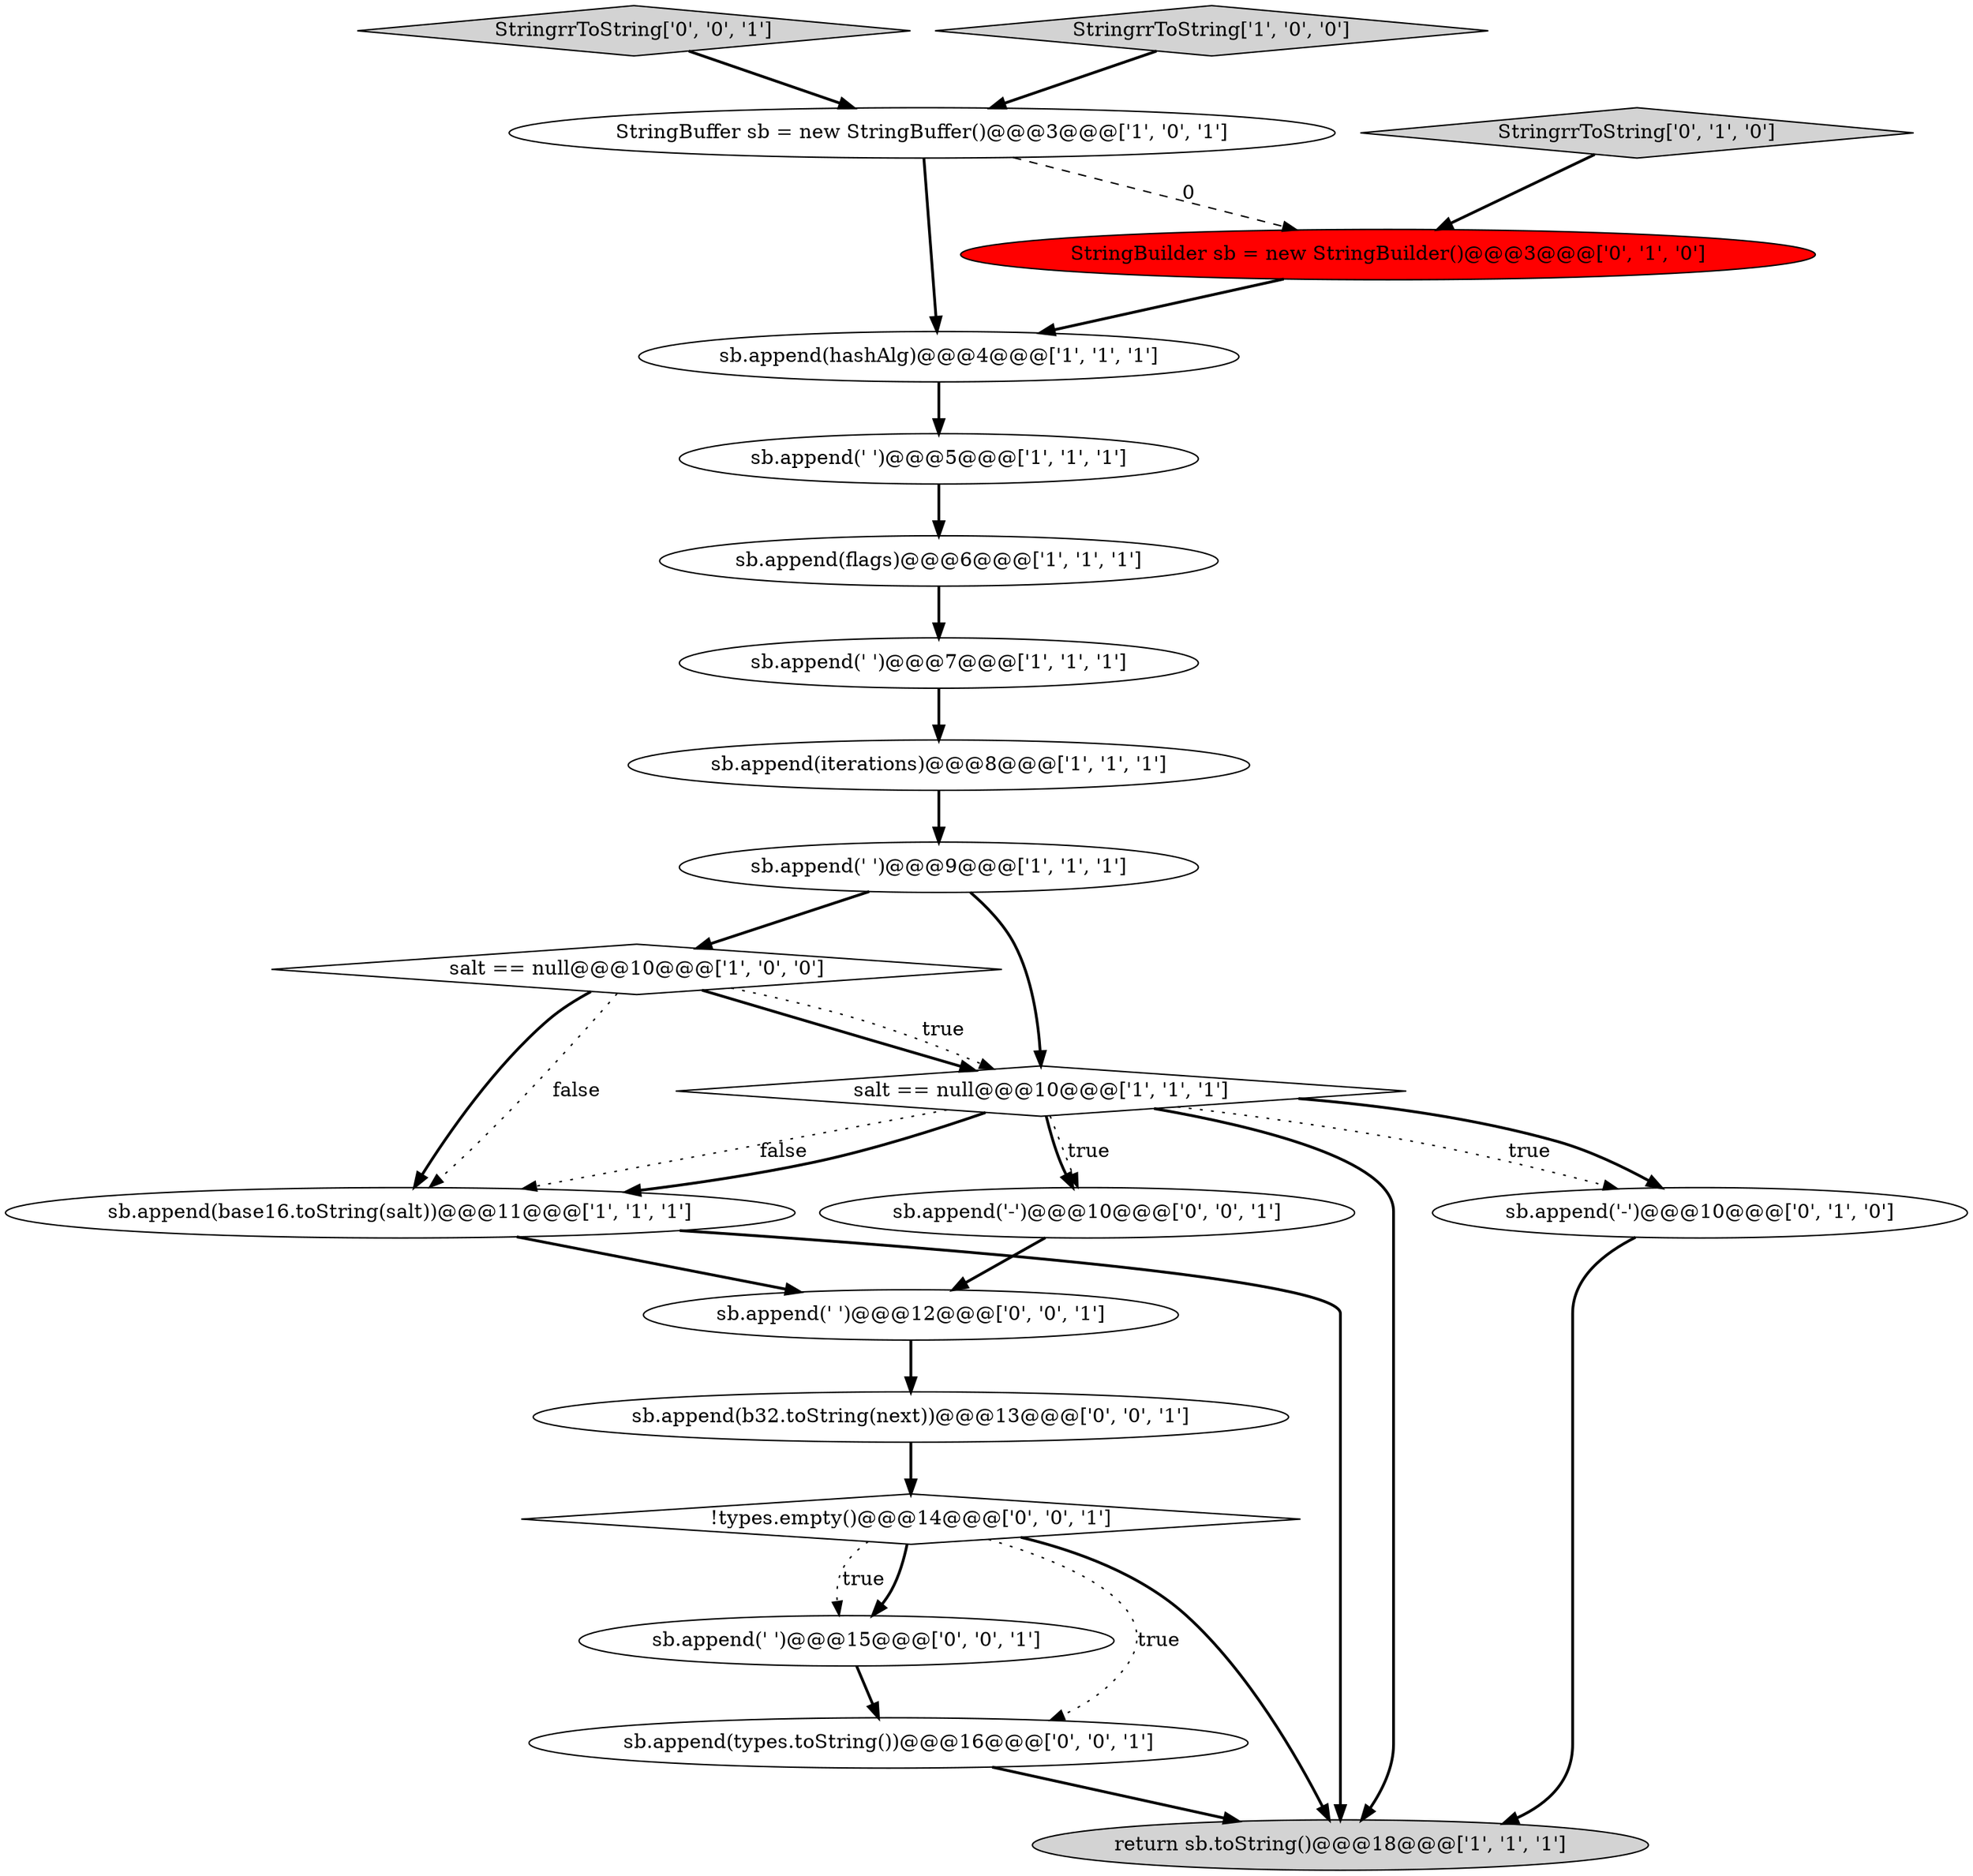 digraph {
5 [style = filled, label = "sb.append(' ')@@@7@@@['1', '1', '1']", fillcolor = white, shape = ellipse image = "AAA0AAABBB1BBB"];
10 [style = filled, label = "StringBuffer sb = new StringBuffer()@@@3@@@['1', '0', '1']", fillcolor = white, shape = ellipse image = "AAA0AAABBB1BBB"];
18 [style = filled, label = "StringrrToString['0', '0', '1']", fillcolor = lightgray, shape = diamond image = "AAA0AAABBB3BBB"];
8 [style = filled, label = "StringrrToString['1', '0', '0']", fillcolor = lightgray, shape = diamond image = "AAA0AAABBB1BBB"];
0 [style = filled, label = "sb.append(base16.toString(salt))@@@11@@@['1', '1', '1']", fillcolor = white, shape = ellipse image = "AAA0AAABBB1BBB"];
19 [style = filled, label = "sb.append(' ')@@@15@@@['0', '0', '1']", fillcolor = white, shape = ellipse image = "AAA0AAABBB3BBB"];
20 [style = filled, label = "sb.append(types.toString())@@@16@@@['0', '0', '1']", fillcolor = white, shape = ellipse image = "AAA0AAABBB3BBB"];
1 [style = filled, label = "salt == null@@@10@@@['1', '0', '0']", fillcolor = white, shape = diamond image = "AAA0AAABBB1BBB"];
4 [style = filled, label = "sb.append(hashAlg)@@@4@@@['1', '1', '1']", fillcolor = white, shape = ellipse image = "AAA0AAABBB1BBB"];
3 [style = filled, label = "return sb.toString()@@@18@@@['1', '1', '1']", fillcolor = lightgray, shape = ellipse image = "AAA0AAABBB1BBB"];
11 [style = filled, label = "sb.append(flags)@@@6@@@['1', '1', '1']", fillcolor = white, shape = ellipse image = "AAA0AAABBB1BBB"];
6 [style = filled, label = "salt == null@@@10@@@['1', '1', '1']", fillcolor = white, shape = diamond image = "AAA0AAABBB1BBB"];
13 [style = filled, label = "sb.append('-')@@@10@@@['0', '1', '0']", fillcolor = white, shape = ellipse image = "AAA0AAABBB2BBB"];
7 [style = filled, label = "sb.append(iterations)@@@8@@@['1', '1', '1']", fillcolor = white, shape = ellipse image = "AAA0AAABBB1BBB"];
9 [style = filled, label = "sb.append(' ')@@@5@@@['1', '1', '1']", fillcolor = white, shape = ellipse image = "AAA0AAABBB1BBB"];
12 [style = filled, label = "StringBuilder sb = new StringBuilder()@@@3@@@['0', '1', '0']", fillcolor = red, shape = ellipse image = "AAA1AAABBB2BBB"];
2 [style = filled, label = "sb.append(' ')@@@9@@@['1', '1', '1']", fillcolor = white, shape = ellipse image = "AAA0AAABBB1BBB"];
14 [style = filled, label = "StringrrToString['0', '1', '0']", fillcolor = lightgray, shape = diamond image = "AAA0AAABBB2BBB"];
16 [style = filled, label = "sb.append('-')@@@10@@@['0', '0', '1']", fillcolor = white, shape = ellipse image = "AAA0AAABBB3BBB"];
15 [style = filled, label = "!types.empty()@@@14@@@['0', '0', '1']", fillcolor = white, shape = diamond image = "AAA0AAABBB3BBB"];
17 [style = filled, label = "sb.append(' ')@@@12@@@['0', '0', '1']", fillcolor = white, shape = ellipse image = "AAA0AAABBB3BBB"];
21 [style = filled, label = "sb.append(b32.toString(next))@@@13@@@['0', '0', '1']", fillcolor = white, shape = ellipse image = "AAA0AAABBB3BBB"];
0->3 [style = bold, label=""];
4->9 [style = bold, label=""];
6->3 [style = bold, label=""];
8->10 [style = bold, label=""];
6->0 [style = dotted, label="false"];
9->11 [style = bold, label=""];
2->6 [style = bold, label=""];
2->1 [style = bold, label=""];
0->17 [style = bold, label=""];
21->15 [style = bold, label=""];
19->20 [style = bold, label=""];
6->13 [style = dotted, label="true"];
10->12 [style = dashed, label="0"];
15->20 [style = dotted, label="true"];
6->0 [style = bold, label=""];
20->3 [style = bold, label=""];
1->0 [style = bold, label=""];
16->17 [style = bold, label=""];
15->19 [style = bold, label=""];
15->3 [style = bold, label=""];
11->5 [style = bold, label=""];
1->6 [style = bold, label=""];
13->3 [style = bold, label=""];
12->4 [style = bold, label=""];
18->10 [style = bold, label=""];
6->16 [style = bold, label=""];
7->2 [style = bold, label=""];
15->19 [style = dotted, label="true"];
6->13 [style = bold, label=""];
14->12 [style = bold, label=""];
10->4 [style = bold, label=""];
5->7 [style = bold, label=""];
1->6 [style = dotted, label="true"];
17->21 [style = bold, label=""];
1->0 [style = dotted, label="false"];
6->16 [style = dotted, label="true"];
}
